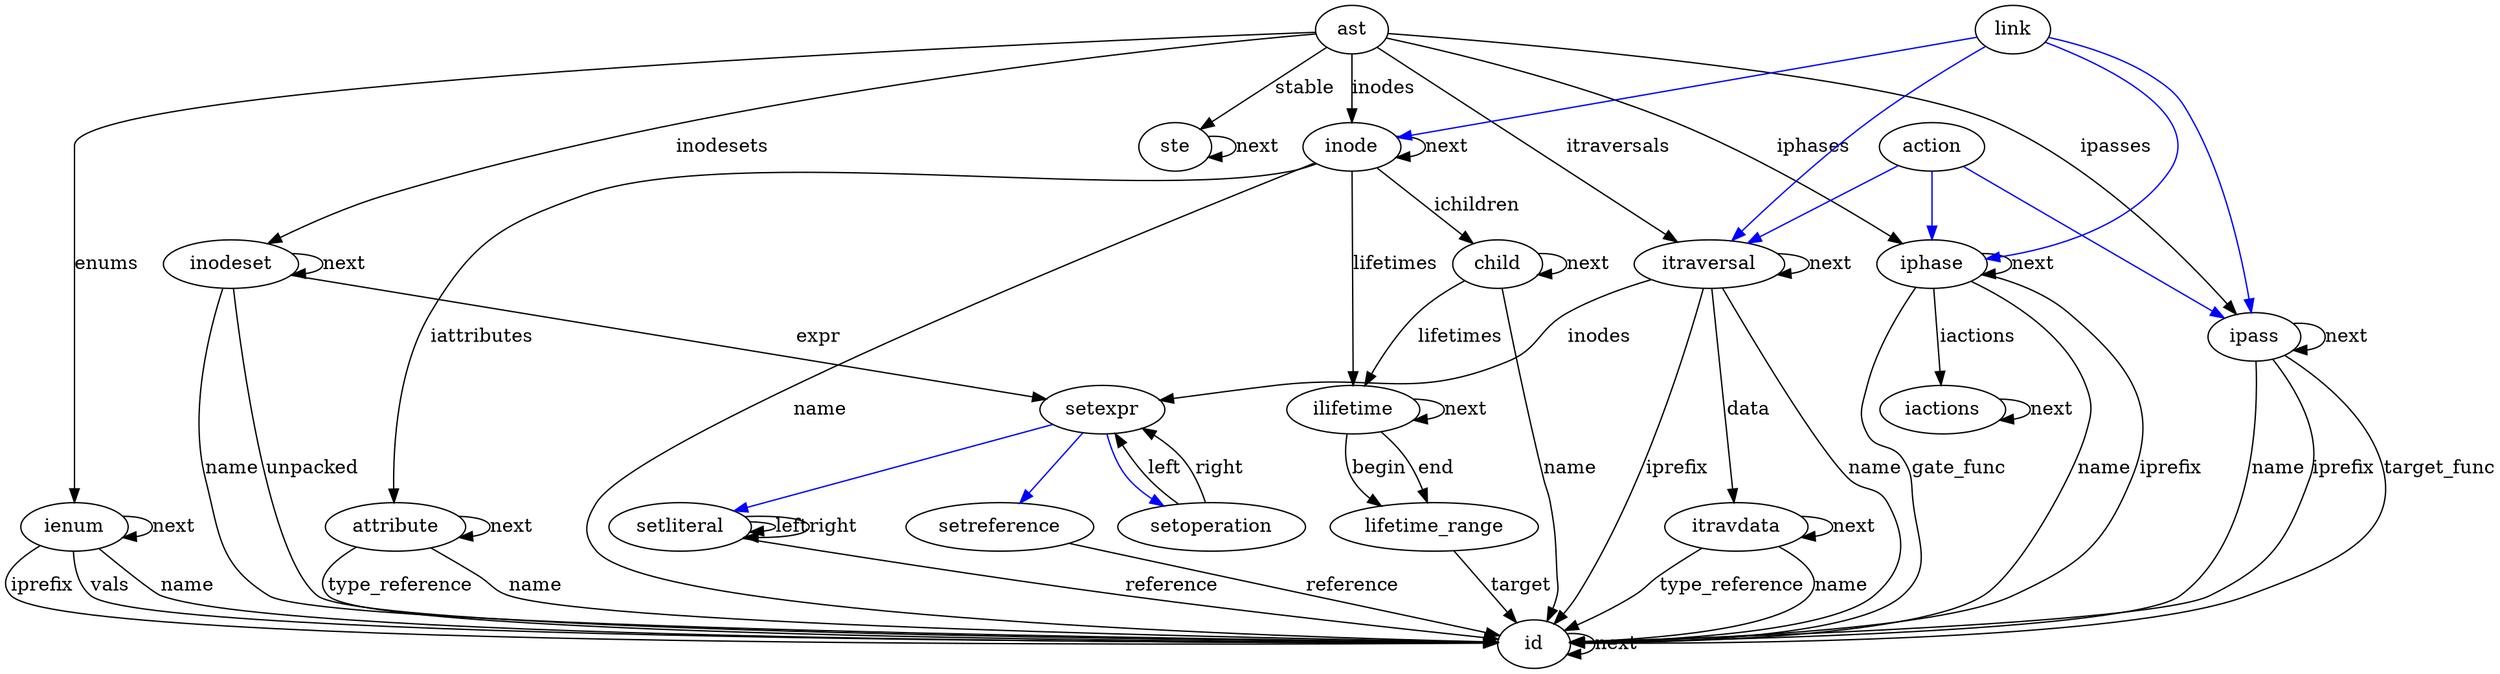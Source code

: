 digraph Ast {
id -> id[label="next"]
ienum -> id[label="vals"]
ienum -> id[label="name"]
ienum -> id[label="iprefix"]
ienum -> ienum[label="next"]
attribute -> id[label="name"]
attribute -> id[label="type_reference"]
attribute -> attribute[label="next"]
itravdata -> id[label="name"]
itravdata -> id[label="type_reference"]
itravdata -> itravdata[label="next"]
setoperation -> setexpr[label="left"]
setoperation -> setexpr[label="right"]
setliteral -> id[label="reference"]
setliteral -> setliteral[label="left"]
setliteral -> setliteral[label="right"]
setreference -> id[label="reference"]
ste -> ste[label="next"]
child -> id[label="name"]
child -> ilifetime[label="lifetimes"]
child -> child[label="next"]
lifetime_range -> id[label="target"]
ilifetime -> lifetime_range[label="begin"]
ilifetime -> lifetime_range[label="end"]
ilifetime -> ilifetime[label="next"]
inodeset -> id[label="name"]
inodeset -> setexpr[label="expr"]
inodeset -> id[label="unpacked"]
inodeset -> inodeset[label="next"]
inode -> id[label="name"]
inode -> inode[label="next"]
inode -> child[label="ichildren"]
inode -> attribute[label="iattributes"]
inode -> ilifetime[label="lifetimes"]
ipass -> id[label="name"]
ipass -> id[label="iprefix"]
ipass -> id[label="target_func"]
ipass -> ipass[label="next"]
itraversal -> id[label="name"]
itraversal -> id[label="iprefix"]
itraversal -> setexpr[label="inodes"]
itraversal -> itravdata[label="data"]
itraversal -> itraversal[label="next"]
iphase -> id[label="name"]
iphase -> id[label="iprefix"]
iphase -> id[label="gate_func"]
iphase -> iactions[label="iactions"]
iphase -> iphase[label="next"]
iactions -> iactions[label="next"]
ast -> iphase[label="iphases"]
ast -> itraversal[label="itraversals"]
ast -> ipass[label="ipasses"]
ast -> inode[label="inodes"]
ast -> inodeset[label="inodesets"]
ast -> ienum[label="enums"]
ast -> ste[label="stable"]
setexpr;
setexpr -> setoperation [color=blue]
setexpr -> setreference [color=blue]
setexpr -> setliteral [color=blue]
link;
link -> iphase [color=blue]
link -> itraversal [color=blue]
link -> ipass [color=blue]
link -> inode [color=blue]
action;
action -> iphase [color=blue]
action -> itraversal [color=blue]
action -> ipass [color=blue]
}
